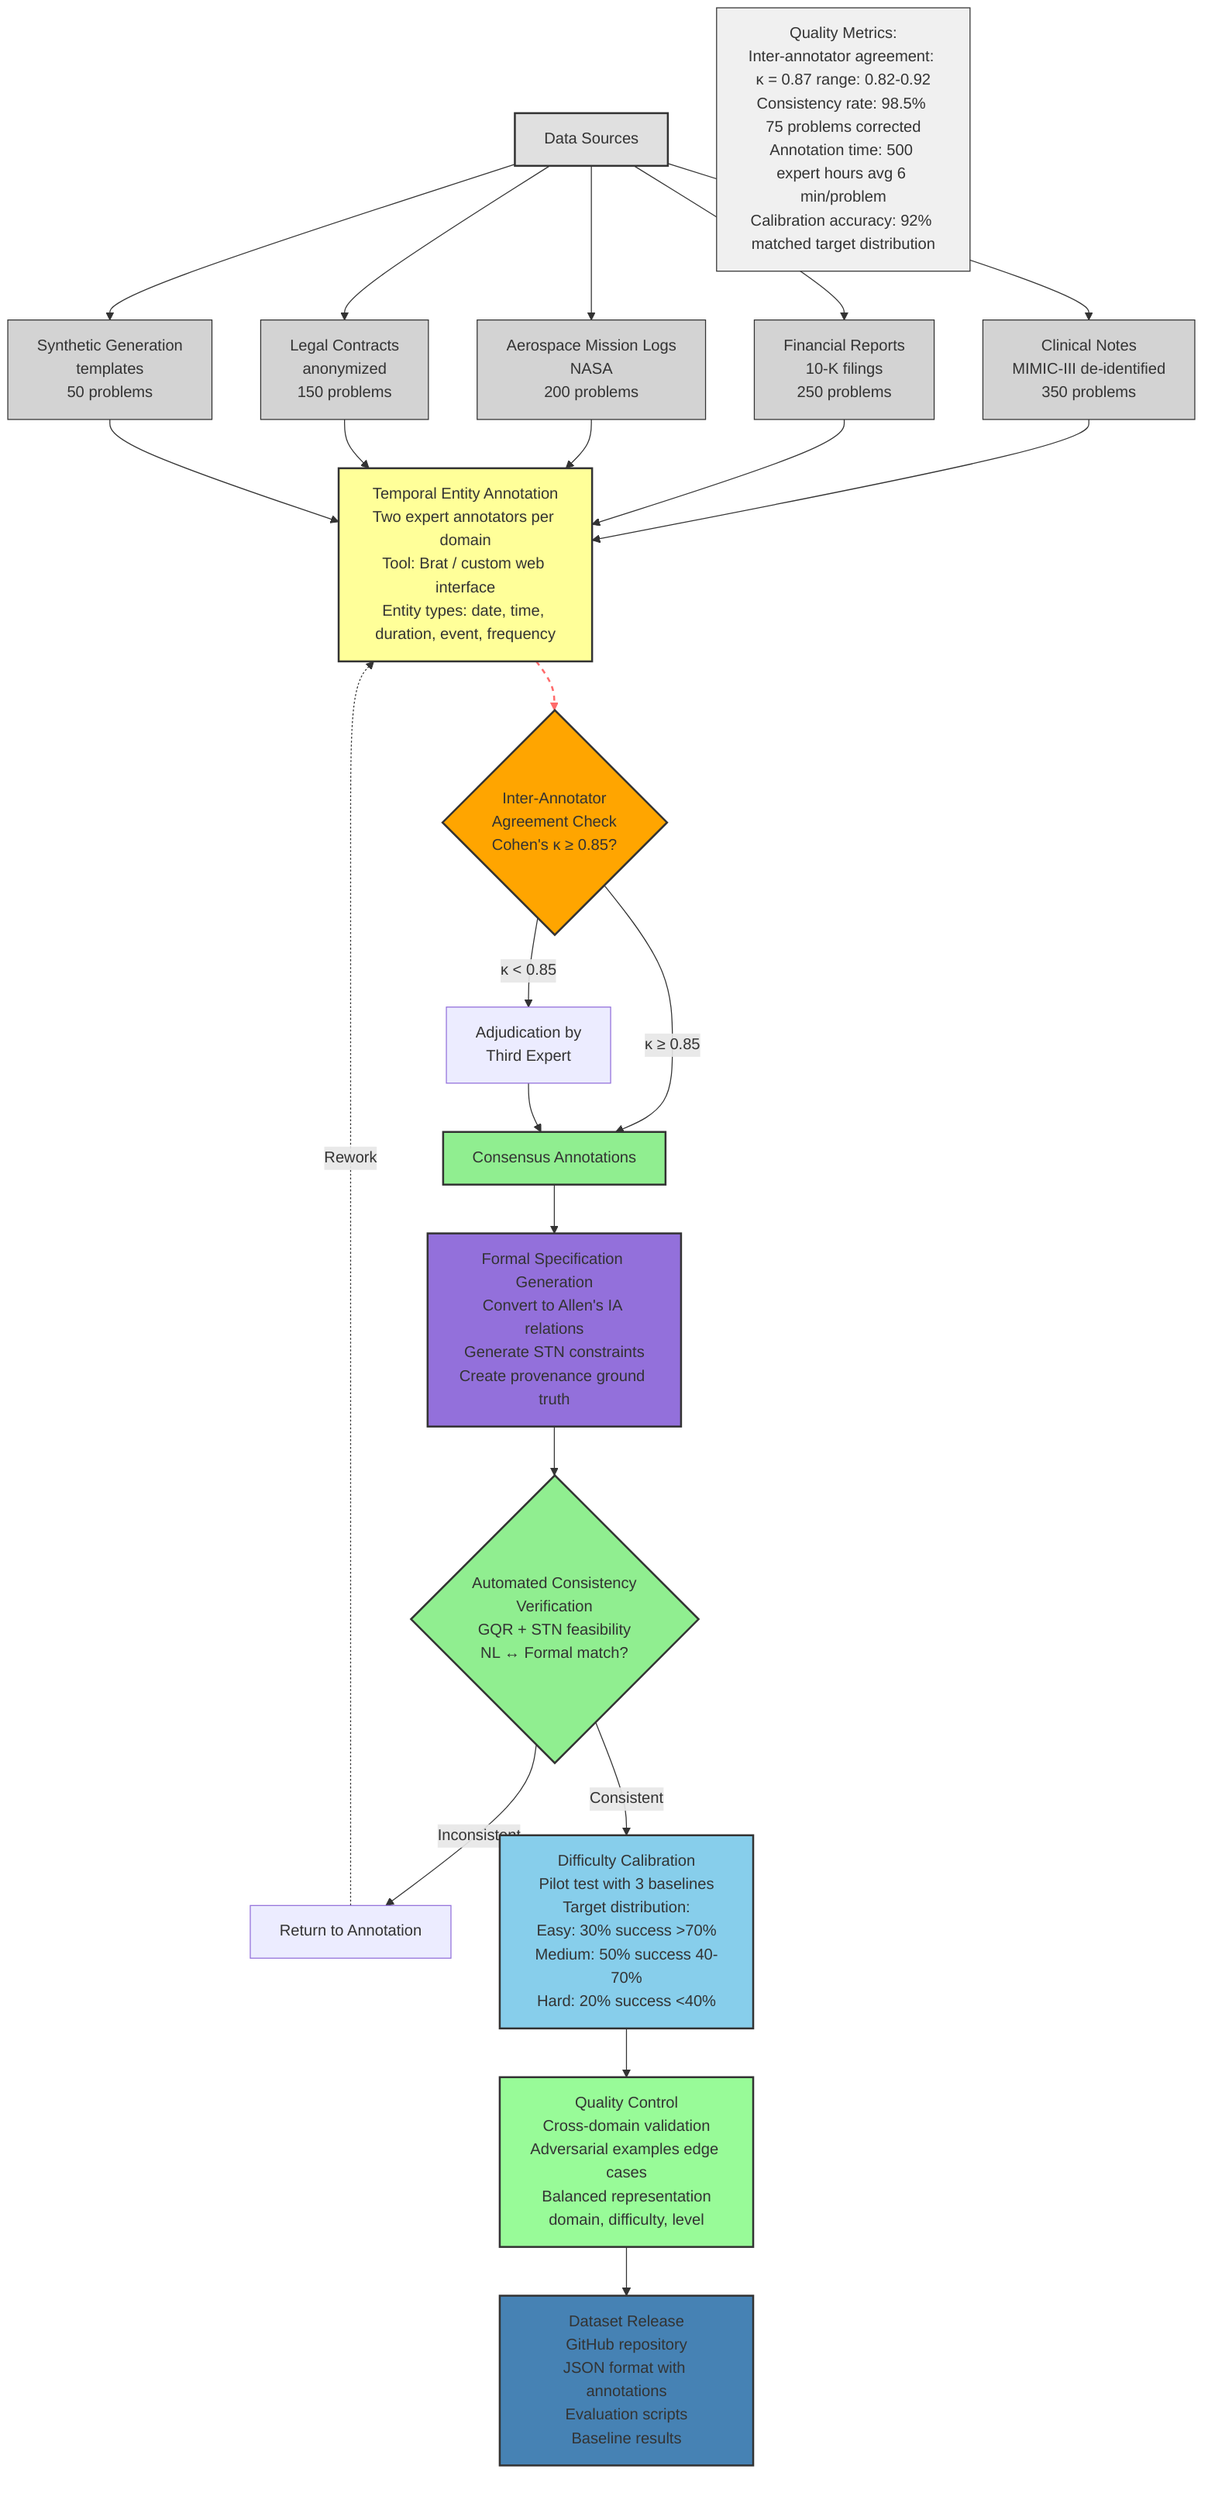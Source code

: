 flowchart TD
    A[Data Sources] --> A1[Clinical Notes<br/>MIMIC-III de-identified<br/>350 problems]
    A --> A2[Financial Reports<br/>10-K filings<br/>250 problems]
    A --> A3[Aerospace Mission Logs<br/>NASA<br/>200 problems]
    A --> A4[Legal Contracts<br/>anonymized<br/>150 problems]
    A --> A5[Synthetic Generation<br/>templates<br/>50 problems]

    A1 --> B[Temporal Entity Annotation<br/>Two expert annotators per domain<br/>Tool: Brat / custom web interface<br/>Entity types: date, time, duration, event, frequency]
    A2 --> B
    A3 --> B
    A4 --> B
    A5 --> B

    B --> C{Inter-Annotator<br/>Agreement Check<br/>Cohen's κ ≥ 0.85?}

    C -->|κ < 0.85| C1[Adjudication by<br/>Third Expert]
    C -->|κ ≥ 0.85| D[Consensus Annotations]
    C1 --> D

    D --> E[Formal Specification Generation<br/>Convert to Allen's IA relations<br/>Generate STN constraints<br/>Create provenance ground truth]

    E --> F{Automated Consistency<br/>Verification<br/>GQR + STN feasibility<br/>NL ↔ Formal match?}

    F -->|Inconsistent| F1[Return to Annotation]
    F -->|Consistent| G[Difficulty Calibration<br/>Pilot test with 3 baselines<br/>Target distribution:<br/>Easy: 30% success >70%<br/>Medium: 50% success 40-70%<br/>Hard: 20% success <40%]

    F1 -.->|Rework| B

    G --> H[Quality Control<br/>Cross-domain validation<br/>Adversarial examples edge cases<br/>Balanced representation<br/>domain, difficulty, level]

    H --> I[Dataset Release<br/>GitHub repository<br/>JSON format with annotations<br/>Evaluation scripts<br/>Baseline results]

    J[Quality Metrics:<br/>Inter-annotator agreement: κ = 0.87 range: 0.82-0.92<br/>Consistency rate: 98.5% 75 problems corrected<br/>Annotation time: 500 expert hours avg 6 min/problem<br/>Calibration accuracy: 92% matched target distribution]

    style A fill:#E0E0E0,stroke:#333,stroke-width:2px
    style A1 fill:#D3D3D3,stroke:#333,stroke-width:1px
    style A2 fill:#D3D3D3,stroke:#333,stroke-width:1px
    style A3 fill:#D3D3D3,stroke:#333,stroke-width:1px
    style A4 fill:#D3D3D3,stroke:#333,stroke-width:1px
    style A5 fill:#D3D3D3,stroke:#333,stroke-width:1px
    style B fill:#FFFF99,stroke:#333,stroke-width:2px
    style C fill:#FFA500,stroke:#333,stroke-width:2px
    style D fill:#90EE90,stroke:#333,stroke-width:2px
    style E fill:#9370DB,stroke:#333,stroke-width:2px
    style F fill:#90EE90,stroke:#333,stroke-width:2px
    style G fill:#87CEEB,stroke:#333,stroke-width:2px
    style H fill:#98FB98,stroke:#333,stroke-width:2px
    style I fill:#4682B4,stroke:#333,stroke-width:2px
    style J fill:#F0F0F0,stroke:#333,stroke-width:1px

    linkStyle 10 stroke:#FF6B6B,stroke-width:2px,stroke-dasharray: 5 5